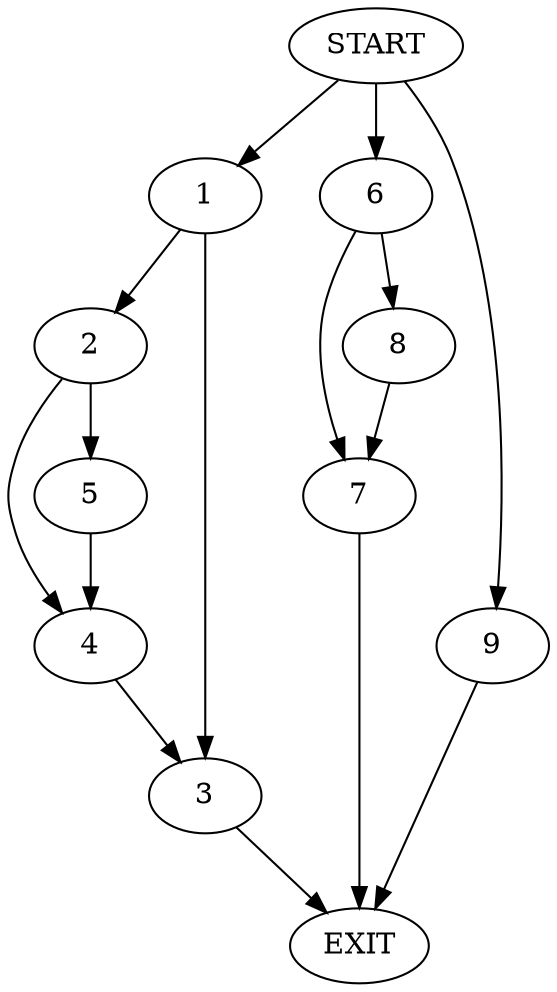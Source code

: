 digraph {
0 [label="START"]
10 [label="EXIT"]
0 -> 1
1 -> 2
1 -> 3
2 -> 4
2 -> 5
3 -> 10
5 -> 4
4 -> 3
0 -> 6
6 -> 7
6 -> 8
7 -> 10
8 -> 7
0 -> 9
9 -> 10
}
